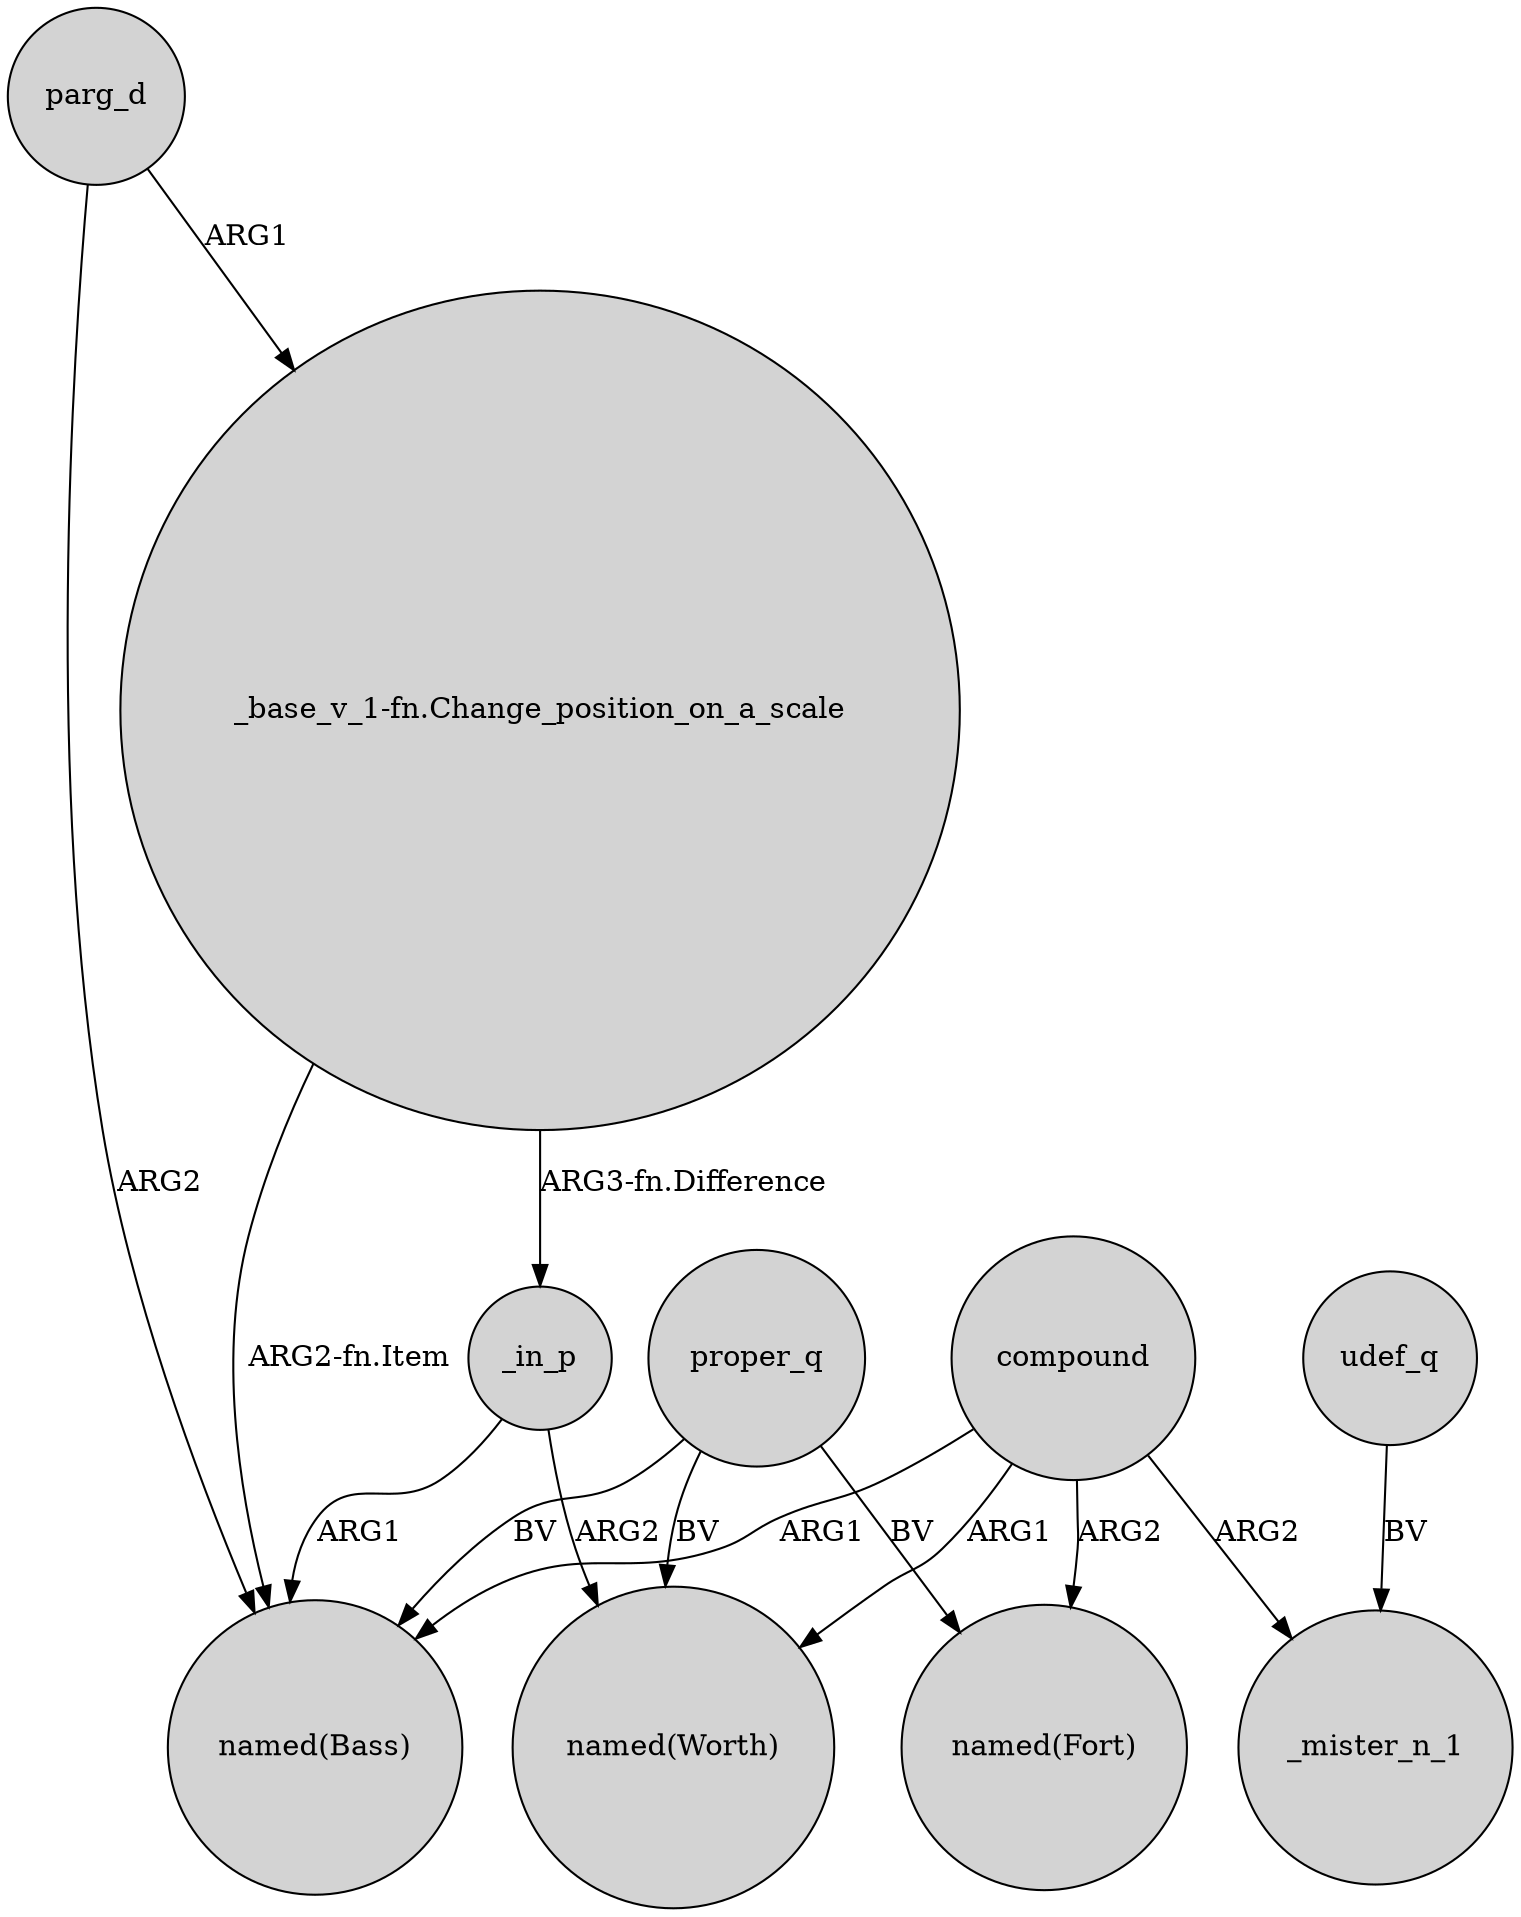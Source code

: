 digraph {
	node [shape=circle style=filled]
	_in_p -> "named(Bass)" [label=ARG1]
	proper_q -> "named(Bass)" [label=BV]
	compound -> _mister_n_1 [label=ARG2]
	compound -> "named(Bass)" [label=ARG1]
	udef_q -> _mister_n_1 [label=BV]
	parg_d -> "named(Bass)" [label=ARG2]
	compound -> "named(Fort)" [label=ARG2]
	parg_d -> "_base_v_1-fn.Change_position_on_a_scale" [label=ARG1]
	proper_q -> "named(Fort)" [label=BV]
	"_base_v_1-fn.Change_position_on_a_scale" -> "named(Bass)" [label="ARG2-fn.Item"]
	"_base_v_1-fn.Change_position_on_a_scale" -> _in_p [label="ARG3-fn.Difference"]
	compound -> "named(Worth)" [label=ARG1]
	proper_q -> "named(Worth)" [label=BV]
	_in_p -> "named(Worth)" [label=ARG2]
}
